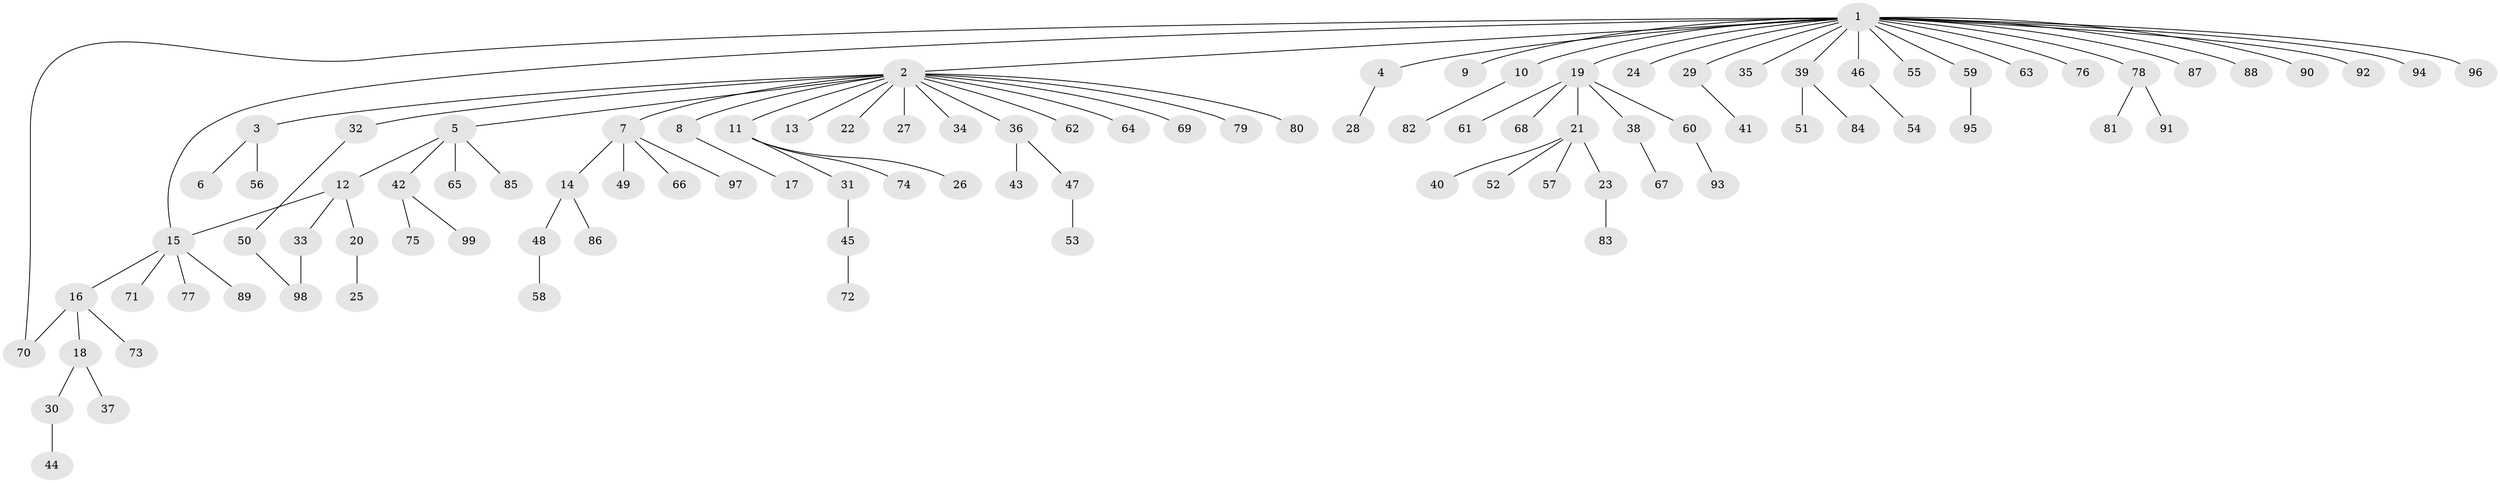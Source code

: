 // Generated by graph-tools (version 1.1) at 2025/11/02/27/25 16:11:10]
// undirected, 99 vertices, 101 edges
graph export_dot {
graph [start="1"]
  node [color=gray90,style=filled];
  1;
  2;
  3;
  4;
  5;
  6;
  7;
  8;
  9;
  10;
  11;
  12;
  13;
  14;
  15;
  16;
  17;
  18;
  19;
  20;
  21;
  22;
  23;
  24;
  25;
  26;
  27;
  28;
  29;
  30;
  31;
  32;
  33;
  34;
  35;
  36;
  37;
  38;
  39;
  40;
  41;
  42;
  43;
  44;
  45;
  46;
  47;
  48;
  49;
  50;
  51;
  52;
  53;
  54;
  55;
  56;
  57;
  58;
  59;
  60;
  61;
  62;
  63;
  64;
  65;
  66;
  67;
  68;
  69;
  70;
  71;
  72;
  73;
  74;
  75;
  76;
  77;
  78;
  79;
  80;
  81;
  82;
  83;
  84;
  85;
  86;
  87;
  88;
  89;
  90;
  91;
  92;
  93;
  94;
  95;
  96;
  97;
  98;
  99;
  1 -- 2;
  1 -- 4;
  1 -- 9;
  1 -- 10;
  1 -- 15;
  1 -- 19;
  1 -- 24;
  1 -- 29;
  1 -- 35;
  1 -- 39;
  1 -- 46;
  1 -- 55;
  1 -- 59;
  1 -- 63;
  1 -- 70;
  1 -- 76;
  1 -- 78;
  1 -- 87;
  1 -- 88;
  1 -- 90;
  1 -- 92;
  1 -- 94;
  1 -- 96;
  2 -- 3;
  2 -- 5;
  2 -- 7;
  2 -- 8;
  2 -- 11;
  2 -- 13;
  2 -- 22;
  2 -- 27;
  2 -- 32;
  2 -- 34;
  2 -- 36;
  2 -- 62;
  2 -- 64;
  2 -- 69;
  2 -- 79;
  2 -- 80;
  3 -- 6;
  3 -- 56;
  4 -- 28;
  5 -- 12;
  5 -- 42;
  5 -- 65;
  5 -- 85;
  7 -- 14;
  7 -- 49;
  7 -- 66;
  7 -- 97;
  8 -- 17;
  10 -- 82;
  11 -- 26;
  11 -- 31;
  11 -- 74;
  12 -- 15;
  12 -- 20;
  12 -- 33;
  14 -- 48;
  14 -- 86;
  15 -- 16;
  15 -- 71;
  15 -- 77;
  15 -- 89;
  16 -- 18;
  16 -- 70;
  16 -- 73;
  18 -- 30;
  18 -- 37;
  19 -- 21;
  19 -- 38;
  19 -- 60;
  19 -- 61;
  19 -- 68;
  20 -- 25;
  21 -- 23;
  21 -- 40;
  21 -- 52;
  21 -- 57;
  23 -- 83;
  29 -- 41;
  30 -- 44;
  31 -- 45;
  32 -- 50;
  33 -- 98;
  36 -- 43;
  36 -- 47;
  38 -- 67;
  39 -- 51;
  39 -- 84;
  42 -- 75;
  42 -- 99;
  45 -- 72;
  46 -- 54;
  47 -- 53;
  48 -- 58;
  50 -- 98;
  59 -- 95;
  60 -- 93;
  78 -- 81;
  78 -- 91;
}

